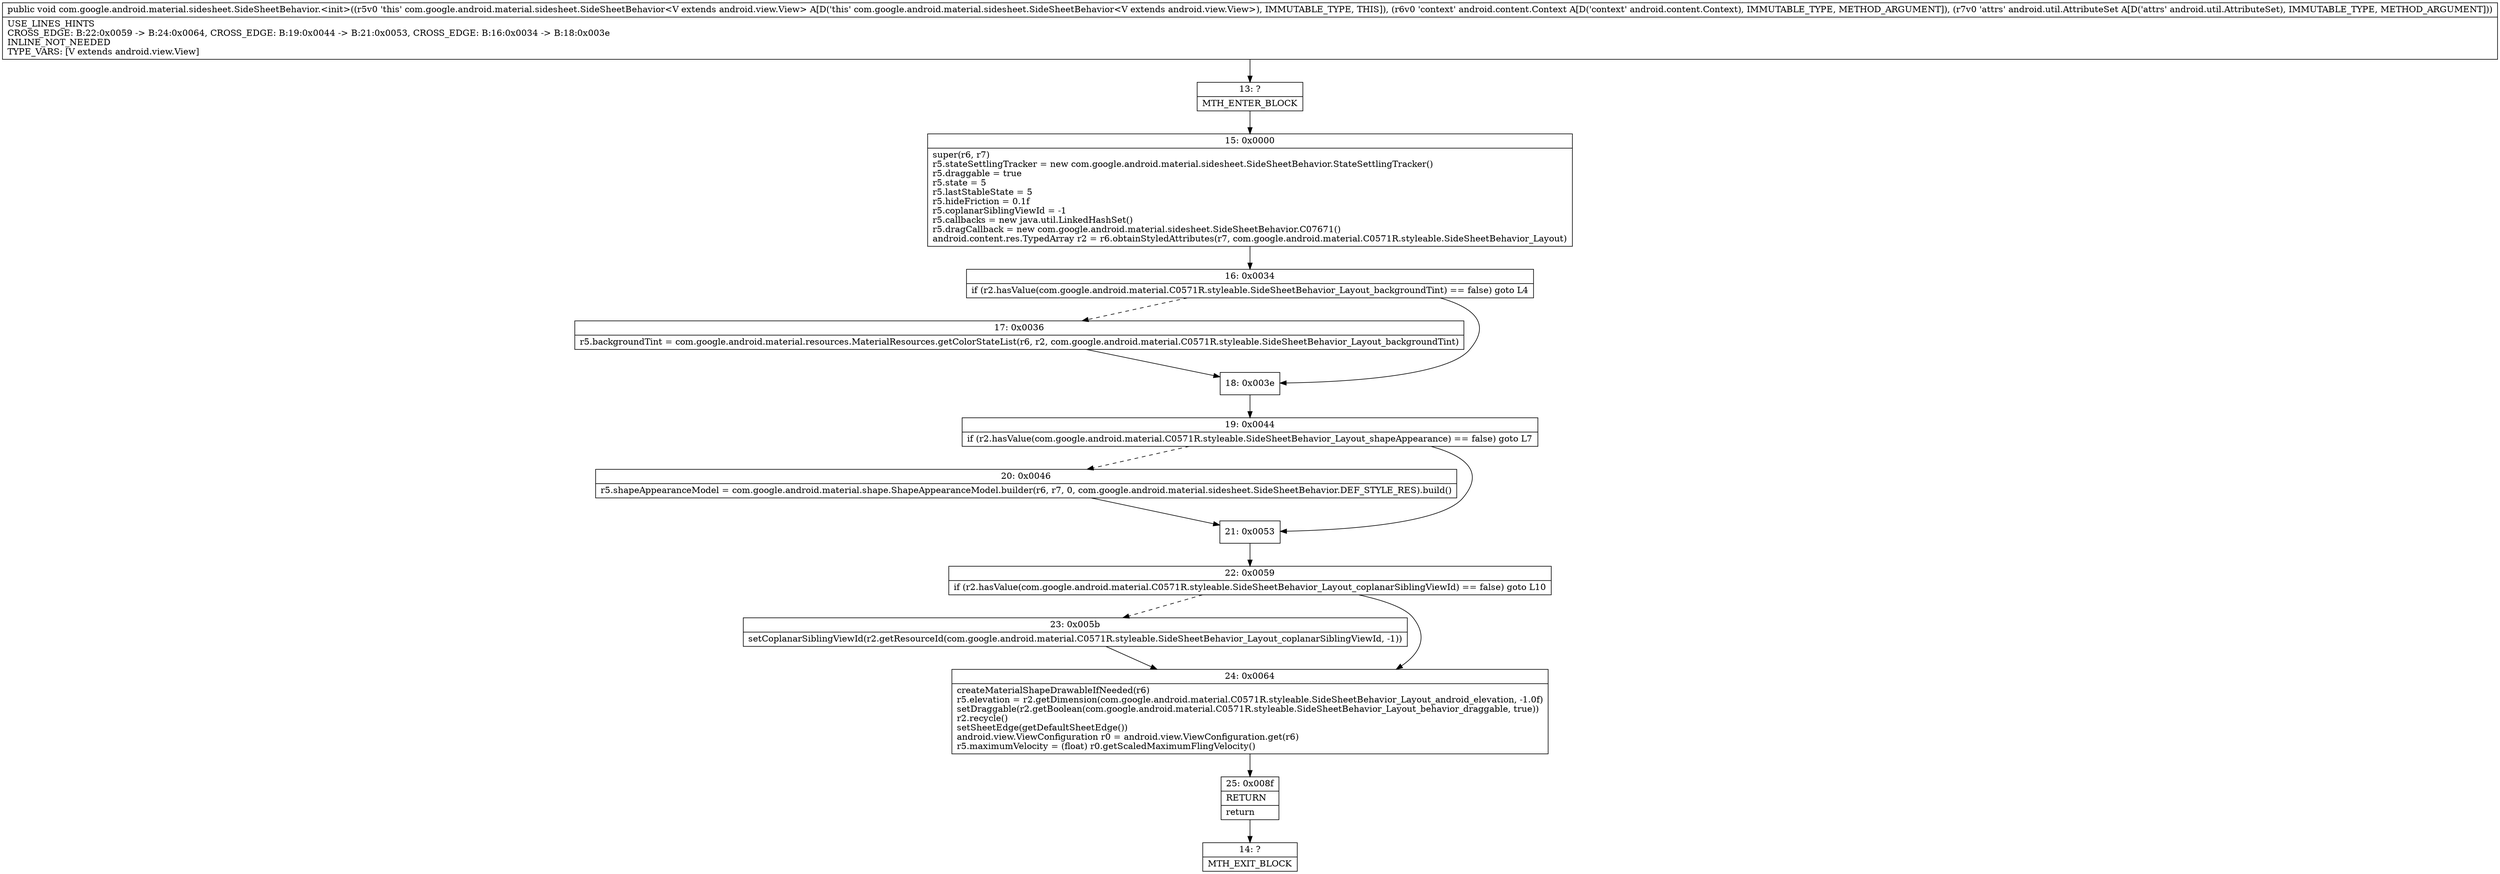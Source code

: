 digraph "CFG forcom.google.android.material.sidesheet.SideSheetBehavior.\<init\>(Landroid\/content\/Context;Landroid\/util\/AttributeSet;)V" {
Node_13 [shape=record,label="{13\:\ ?|MTH_ENTER_BLOCK\l}"];
Node_15 [shape=record,label="{15\:\ 0x0000|super(r6, r7)\lr5.stateSettlingTracker = new com.google.android.material.sidesheet.SideSheetBehavior.StateSettlingTracker()\lr5.draggable = true\lr5.state = 5\lr5.lastStableState = 5\lr5.hideFriction = 0.1f\lr5.coplanarSiblingViewId = \-1\lr5.callbacks = new java.util.LinkedHashSet()\lr5.dragCallback = new com.google.android.material.sidesheet.SideSheetBehavior.C07671()\landroid.content.res.TypedArray r2 = r6.obtainStyledAttributes(r7, com.google.android.material.C0571R.styleable.SideSheetBehavior_Layout)\l}"];
Node_16 [shape=record,label="{16\:\ 0x0034|if (r2.hasValue(com.google.android.material.C0571R.styleable.SideSheetBehavior_Layout_backgroundTint) == false) goto L4\l}"];
Node_17 [shape=record,label="{17\:\ 0x0036|r5.backgroundTint = com.google.android.material.resources.MaterialResources.getColorStateList(r6, r2, com.google.android.material.C0571R.styleable.SideSheetBehavior_Layout_backgroundTint)\l}"];
Node_18 [shape=record,label="{18\:\ 0x003e}"];
Node_19 [shape=record,label="{19\:\ 0x0044|if (r2.hasValue(com.google.android.material.C0571R.styleable.SideSheetBehavior_Layout_shapeAppearance) == false) goto L7\l}"];
Node_20 [shape=record,label="{20\:\ 0x0046|r5.shapeAppearanceModel = com.google.android.material.shape.ShapeAppearanceModel.builder(r6, r7, 0, com.google.android.material.sidesheet.SideSheetBehavior.DEF_STYLE_RES).build()\l}"];
Node_21 [shape=record,label="{21\:\ 0x0053}"];
Node_22 [shape=record,label="{22\:\ 0x0059|if (r2.hasValue(com.google.android.material.C0571R.styleable.SideSheetBehavior_Layout_coplanarSiblingViewId) == false) goto L10\l}"];
Node_23 [shape=record,label="{23\:\ 0x005b|setCoplanarSiblingViewId(r2.getResourceId(com.google.android.material.C0571R.styleable.SideSheetBehavior_Layout_coplanarSiblingViewId, \-1))\l}"];
Node_24 [shape=record,label="{24\:\ 0x0064|createMaterialShapeDrawableIfNeeded(r6)\lr5.elevation = r2.getDimension(com.google.android.material.C0571R.styleable.SideSheetBehavior_Layout_android_elevation, \-1.0f)\lsetDraggable(r2.getBoolean(com.google.android.material.C0571R.styleable.SideSheetBehavior_Layout_behavior_draggable, true))\lr2.recycle()\lsetSheetEdge(getDefaultSheetEdge())\landroid.view.ViewConfiguration r0 = android.view.ViewConfiguration.get(r6)\lr5.maximumVelocity = (float) r0.getScaledMaximumFlingVelocity()\l}"];
Node_25 [shape=record,label="{25\:\ 0x008f|RETURN\l|return\l}"];
Node_14 [shape=record,label="{14\:\ ?|MTH_EXIT_BLOCK\l}"];
MethodNode[shape=record,label="{public void com.google.android.material.sidesheet.SideSheetBehavior.\<init\>((r5v0 'this' com.google.android.material.sidesheet.SideSheetBehavior\<V extends android.view.View\> A[D('this' com.google.android.material.sidesheet.SideSheetBehavior\<V extends android.view.View\>), IMMUTABLE_TYPE, THIS]), (r6v0 'context' android.content.Context A[D('context' android.content.Context), IMMUTABLE_TYPE, METHOD_ARGUMENT]), (r7v0 'attrs' android.util.AttributeSet A[D('attrs' android.util.AttributeSet), IMMUTABLE_TYPE, METHOD_ARGUMENT]))  | USE_LINES_HINTS\lCROSS_EDGE: B:22:0x0059 \-\> B:24:0x0064, CROSS_EDGE: B:19:0x0044 \-\> B:21:0x0053, CROSS_EDGE: B:16:0x0034 \-\> B:18:0x003e\lINLINE_NOT_NEEDED\lTYPE_VARS: [V extends android.view.View]\l}"];
MethodNode -> Node_13;Node_13 -> Node_15;
Node_15 -> Node_16;
Node_16 -> Node_17[style=dashed];
Node_16 -> Node_18;
Node_17 -> Node_18;
Node_18 -> Node_19;
Node_19 -> Node_20[style=dashed];
Node_19 -> Node_21;
Node_20 -> Node_21;
Node_21 -> Node_22;
Node_22 -> Node_23[style=dashed];
Node_22 -> Node_24;
Node_23 -> Node_24;
Node_24 -> Node_25;
Node_25 -> Node_14;
}

